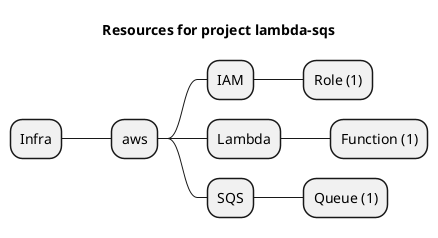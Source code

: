 @startmindmap
title Resources for project lambda-sqs
skinparam monochrome true
+ Infra
++ aws
+++ IAM
++++ Role (1)
+++ Lambda
++++ Function (1)
+++ SQS
++++ Queue (1)
@endmindmap